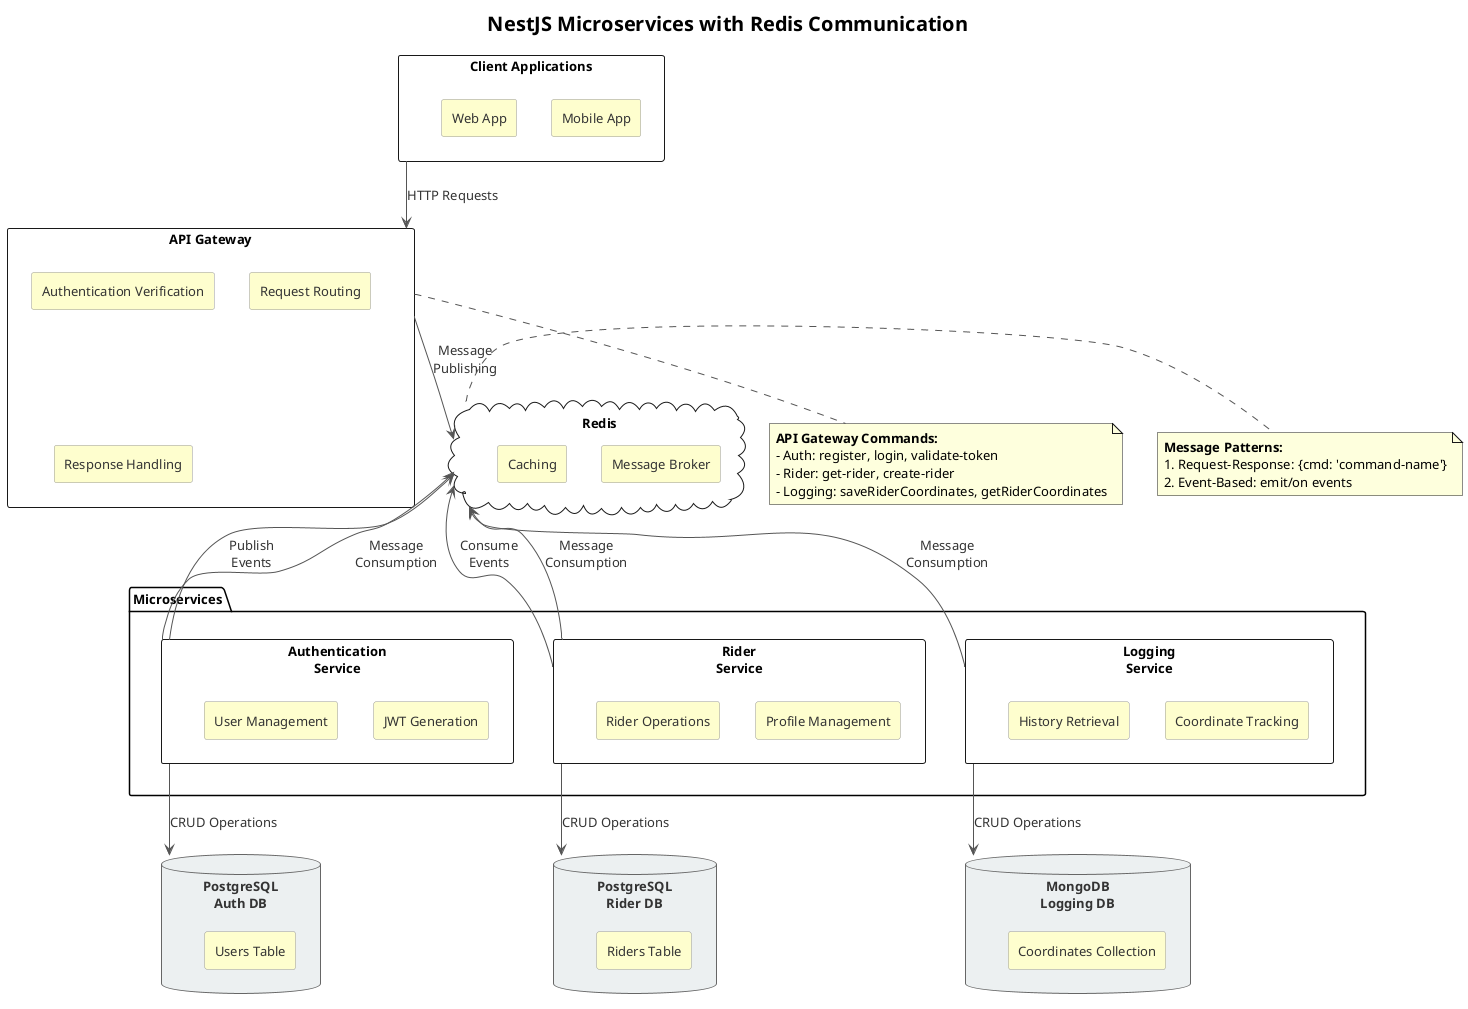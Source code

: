 @startuml NestJS Microservices Architecture

' Define custom styles and colors
!define MICROSERVICE stereotype=rectangle
!define DATABASE stereotype=database
!define CLIENT stereotype=actor
!define MESSAGE stereotype=arrow
skinparam componentStyle rectangle
skinparam backgroundColor white
skinparam titleFontSize 20
skinparam defaultFontSize 13

skinparam component {
    BackgroundColor #FEFECE
    BorderColor #999999
    FontColor #333333
}

skinparam database {
    BackgroundColor #ECF0F1
    BorderColor #666666
    FontColor #333333
}

skinparam arrow {
    Color #555555
    FontColor #333333
}

' Title
title NestJS Microservices with Redis Communication

' Define components
rectangle "Client Applications" as client {
    [Mobile App]
    [Web App]
}

rectangle "API Gateway" as gateway {
    component [Authentication Verification] as auth_verify
    component [Request Routing] as routing
    component [Response Handling] as response
}

package "Microservices" {
    rectangle "Authentication\nService" as auth_service {
        component [JWT Generation] as jwt
        component [User Management] as user_mgmt
    }

    rectangle "Rider\nService" as rider_service {
        component [Profile Management] as profile
        component [Rider Operations] as rider_ops
    }

    rectangle "Logging\nService" as logging_service {
        component [Coordinate Tracking] as tracking
        component [History Retrieval] as history
    }
}

database "PostgreSQL\nAuth DB" as pg_auth {
    [Users Table]
}

database "PostgreSQL\nRider DB" as pg_rider {
    [Riders Table]
}

database "MongoDB\nLogging DB" as mongo_logging {
    [Coordinates Collection]
}

cloud "Redis" as redis {
    component [Message Broker] as broker
    component [Caching] as cache
}

' Define relationships
client -down-> gateway : HTTP Requests

gateway -down-> redis : Message\nPublishing
auth_service -up-> redis : Message\nConsumption
rider_service -up-> redis : Message\nConsumption
logging_service -up-> redis : Message\nConsumption

auth_service -down-> pg_auth : CRUD Operations
rider_service -down-> pg_rider : CRUD Operations
logging_service -down-> mongo_logging : CRUD Operations

auth_service -right-> redis : Publish\nEvents
rider_service -left-> redis : Consume\nEvents

' Add notes explaining communication patterns
note right of redis
  **Message Patterns:**
  1. Request-Response: {cmd: 'command-name'}
  2. Event-Based: emit/on events
end note

note bottom of gateway
  **API Gateway Commands:**
  - Auth: register, login, validate-token
  - Rider: get-rider, create-rider
  - Logging: saveRiderCoordinates, getRiderCoordinates
end note

@enduml
